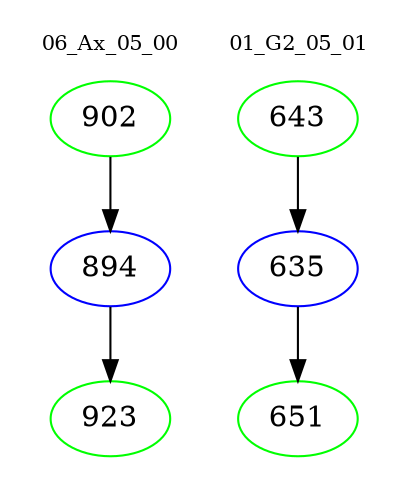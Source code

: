 digraph{
subgraph cluster_0 {
color = white
label = "06_Ax_05_00";
fontsize=10;
T0_902 [label="902", color="green"]
T0_902 -> T0_894 [color="black"]
T0_894 [label="894", color="blue"]
T0_894 -> T0_923 [color="black"]
T0_923 [label="923", color="green"]
}
subgraph cluster_1 {
color = white
label = "01_G2_05_01";
fontsize=10;
T1_643 [label="643", color="green"]
T1_643 -> T1_635 [color="black"]
T1_635 [label="635", color="blue"]
T1_635 -> T1_651 [color="black"]
T1_651 [label="651", color="green"]
}
}
